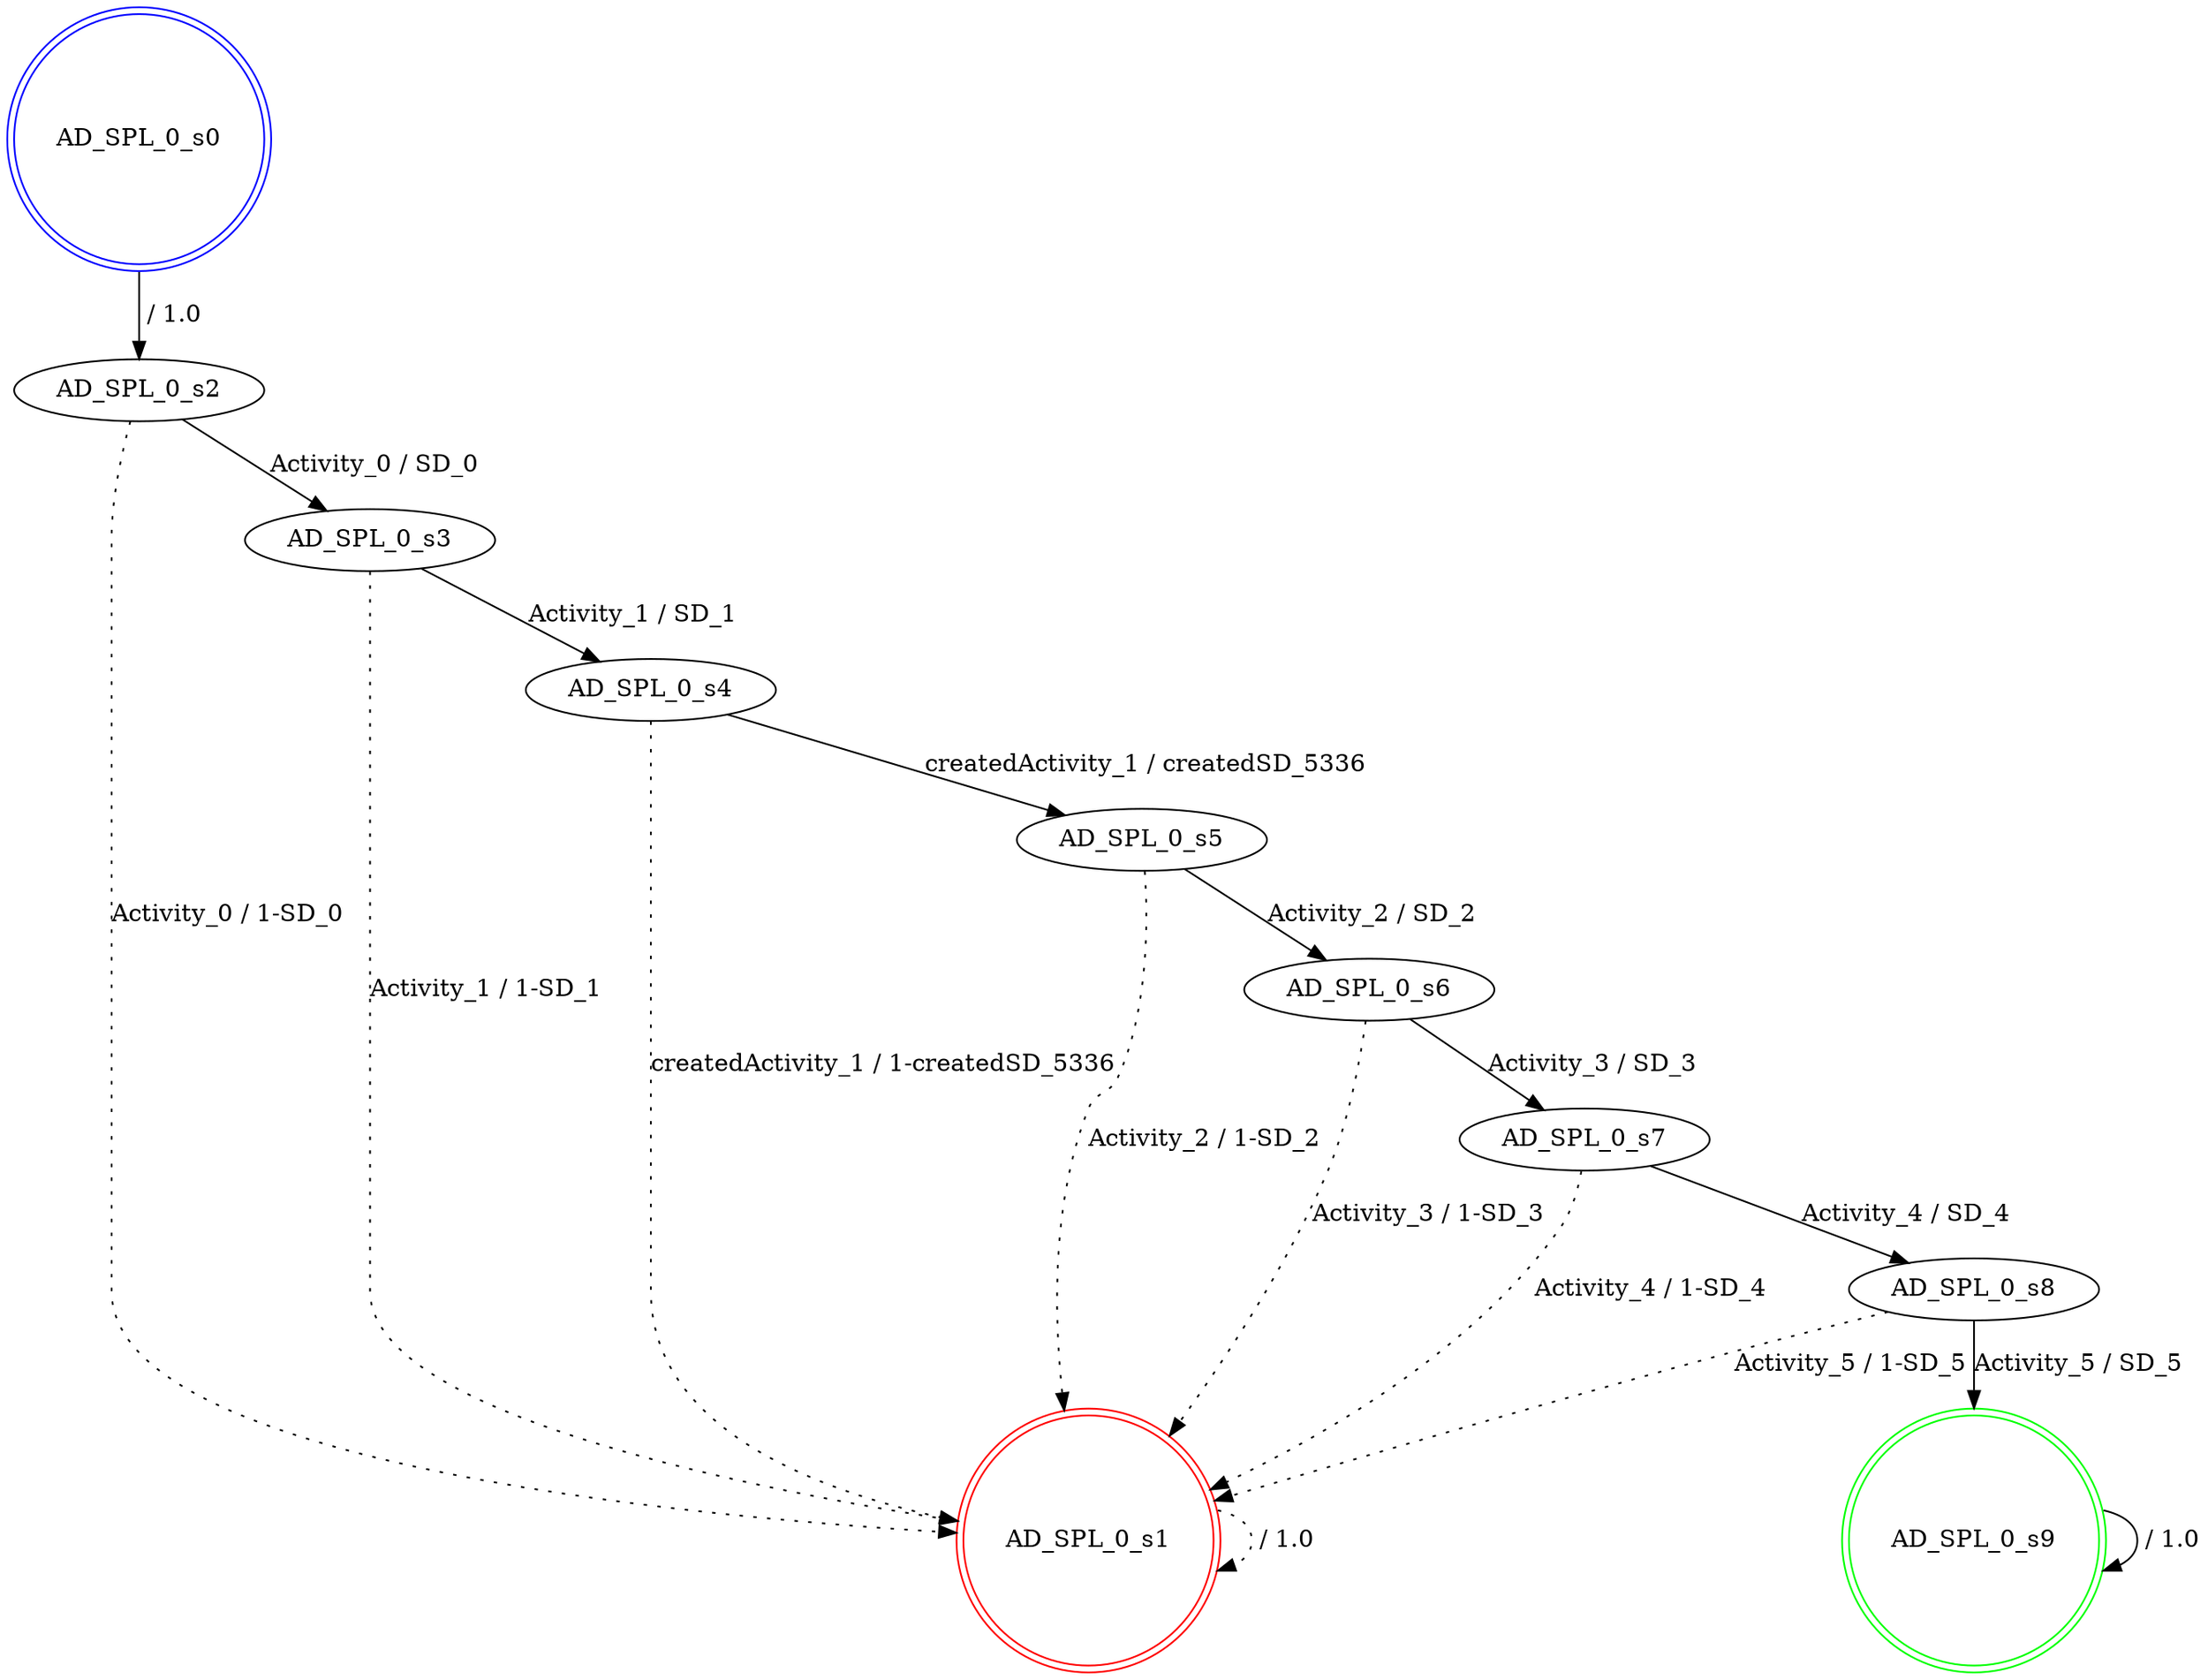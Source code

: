 digraph graphname {
AD_SPL_0_s0 [label="AD_SPL_0_s0",color=blue,shape=doublecircle ];
AD_SPL_0_s1 [label="AD_SPL_0_s1",color=red,shape=doublecircle ];
AD_SPL_0_s2 [label="AD_SPL_0_s2" ];
AD_SPL_0_s3 [label="AD_SPL_0_s3" ];
AD_SPL_0_s4 [label="AD_SPL_0_s4" ];
AD_SPL_0_s5 [label="AD_SPL_0_s5" ];
AD_SPL_0_s6 [label="AD_SPL_0_s6" ];
AD_SPL_0_s7 [label="AD_SPL_0_s7" ];
AD_SPL_0_s8 [label="AD_SPL_0_s8" ];
AD_SPL_0_s9 [label="AD_SPL_0_s9",color=green,shape=doublecircle ];
AD_SPL_0_s0 -> AD_SPL_0_s2 [label=" / 1.0"];
AD_SPL_0_s1 -> AD_SPL_0_s1 [label=" / 1.0", style=dotted];
AD_SPL_0_s2 -> AD_SPL_0_s3 [label="Activity_0 / SD_0"];
AD_SPL_0_s2 -> AD_SPL_0_s1 [label="Activity_0 / 1-SD_0", style=dotted];
AD_SPL_0_s3 -> AD_SPL_0_s4 [label="Activity_1 / SD_1"];
AD_SPL_0_s3 -> AD_SPL_0_s1 [label="Activity_1 / 1-SD_1", style=dotted];
AD_SPL_0_s4 -> AD_SPL_0_s5 [label="createdActivity_1 / createdSD_5336"];
AD_SPL_0_s4 -> AD_SPL_0_s1 [label="createdActivity_1 / 1-createdSD_5336", style=dotted];
AD_SPL_0_s5 -> AD_SPL_0_s6 [label="Activity_2 / SD_2"];
AD_SPL_0_s5 -> AD_SPL_0_s1 [label="Activity_2 / 1-SD_2", style=dotted];
AD_SPL_0_s6 -> AD_SPL_0_s7 [label="Activity_3 / SD_3"];
AD_SPL_0_s6 -> AD_SPL_0_s1 [label="Activity_3 / 1-SD_3", style=dotted];
AD_SPL_0_s7 -> AD_SPL_0_s8 [label="Activity_4 / SD_4"];
AD_SPL_0_s7 -> AD_SPL_0_s1 [label="Activity_4 / 1-SD_4", style=dotted];
AD_SPL_0_s8 -> AD_SPL_0_s9 [label="Activity_5 / SD_5"];
AD_SPL_0_s8 -> AD_SPL_0_s1 [label="Activity_5 / 1-SD_5", style=dotted];
AD_SPL_0_s9 -> AD_SPL_0_s9 [label=" / 1.0"];
}